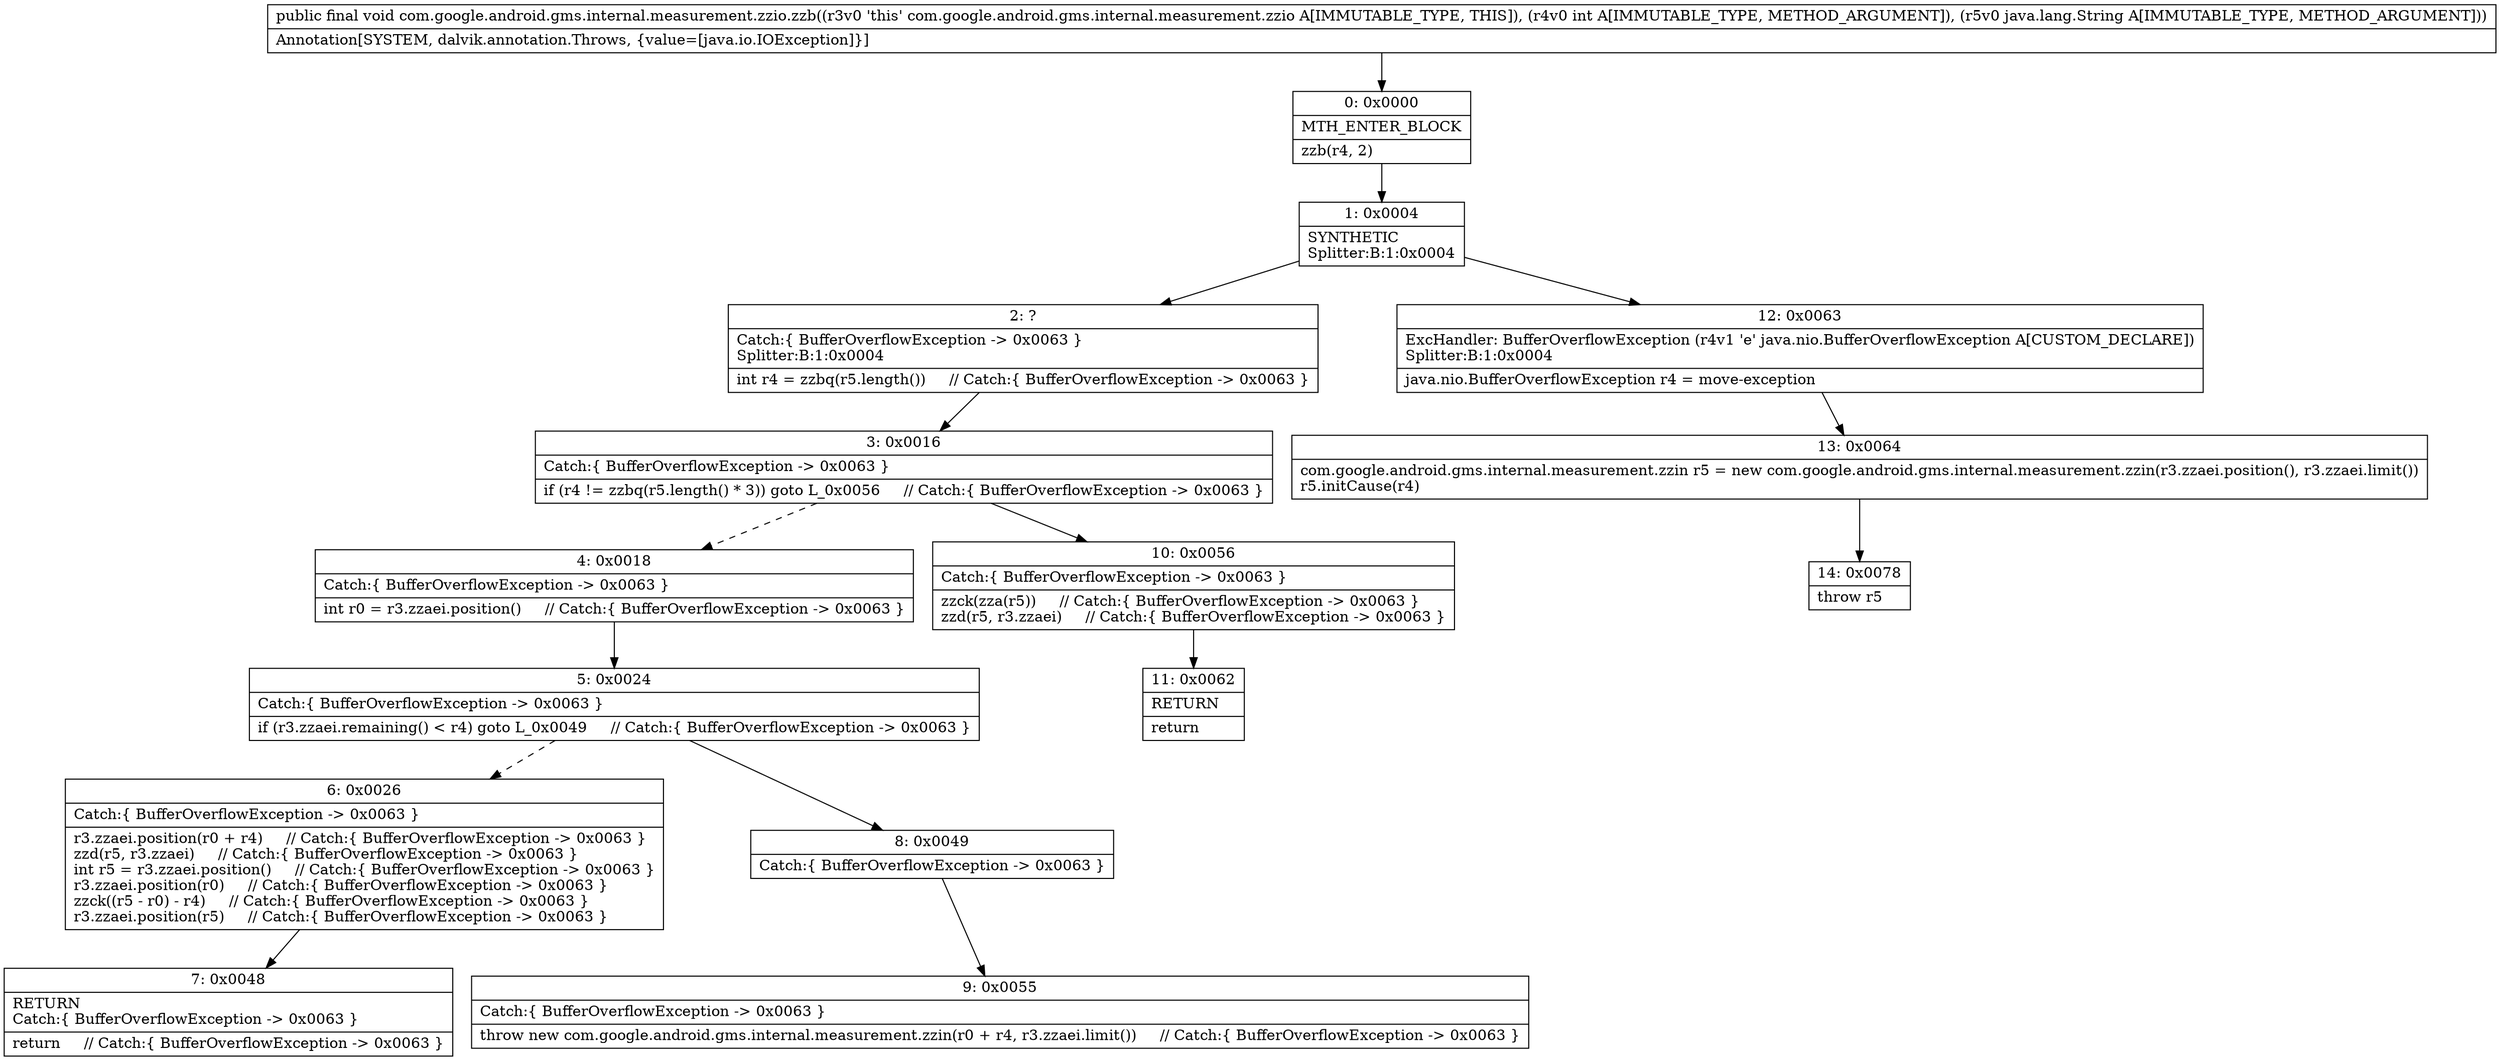 digraph "CFG forcom.google.android.gms.internal.measurement.zzio.zzb(ILjava\/lang\/String;)V" {
Node_0 [shape=record,label="{0\:\ 0x0000|MTH_ENTER_BLOCK\l|zzb(r4, 2)\l}"];
Node_1 [shape=record,label="{1\:\ 0x0004|SYNTHETIC\lSplitter:B:1:0x0004\l}"];
Node_2 [shape=record,label="{2\:\ ?|Catch:\{ BufferOverflowException \-\> 0x0063 \}\lSplitter:B:1:0x0004\l|int r4 = zzbq(r5.length())     \/\/ Catch:\{ BufferOverflowException \-\> 0x0063 \}\l}"];
Node_3 [shape=record,label="{3\:\ 0x0016|Catch:\{ BufferOverflowException \-\> 0x0063 \}\l|if (r4 != zzbq(r5.length() * 3)) goto L_0x0056     \/\/ Catch:\{ BufferOverflowException \-\> 0x0063 \}\l}"];
Node_4 [shape=record,label="{4\:\ 0x0018|Catch:\{ BufferOverflowException \-\> 0x0063 \}\l|int r0 = r3.zzaei.position()     \/\/ Catch:\{ BufferOverflowException \-\> 0x0063 \}\l}"];
Node_5 [shape=record,label="{5\:\ 0x0024|Catch:\{ BufferOverflowException \-\> 0x0063 \}\l|if (r3.zzaei.remaining() \< r4) goto L_0x0049     \/\/ Catch:\{ BufferOverflowException \-\> 0x0063 \}\l}"];
Node_6 [shape=record,label="{6\:\ 0x0026|Catch:\{ BufferOverflowException \-\> 0x0063 \}\l|r3.zzaei.position(r0 + r4)     \/\/ Catch:\{ BufferOverflowException \-\> 0x0063 \}\lzzd(r5, r3.zzaei)     \/\/ Catch:\{ BufferOverflowException \-\> 0x0063 \}\lint r5 = r3.zzaei.position()     \/\/ Catch:\{ BufferOverflowException \-\> 0x0063 \}\lr3.zzaei.position(r0)     \/\/ Catch:\{ BufferOverflowException \-\> 0x0063 \}\lzzck((r5 \- r0) \- r4)     \/\/ Catch:\{ BufferOverflowException \-\> 0x0063 \}\lr3.zzaei.position(r5)     \/\/ Catch:\{ BufferOverflowException \-\> 0x0063 \}\l}"];
Node_7 [shape=record,label="{7\:\ 0x0048|RETURN\lCatch:\{ BufferOverflowException \-\> 0x0063 \}\l|return     \/\/ Catch:\{ BufferOverflowException \-\> 0x0063 \}\l}"];
Node_8 [shape=record,label="{8\:\ 0x0049|Catch:\{ BufferOverflowException \-\> 0x0063 \}\l}"];
Node_9 [shape=record,label="{9\:\ 0x0055|Catch:\{ BufferOverflowException \-\> 0x0063 \}\l|throw new com.google.android.gms.internal.measurement.zzin(r0 + r4, r3.zzaei.limit())     \/\/ Catch:\{ BufferOverflowException \-\> 0x0063 \}\l}"];
Node_10 [shape=record,label="{10\:\ 0x0056|Catch:\{ BufferOverflowException \-\> 0x0063 \}\l|zzck(zza(r5))     \/\/ Catch:\{ BufferOverflowException \-\> 0x0063 \}\lzzd(r5, r3.zzaei)     \/\/ Catch:\{ BufferOverflowException \-\> 0x0063 \}\l}"];
Node_11 [shape=record,label="{11\:\ 0x0062|RETURN\l|return\l}"];
Node_12 [shape=record,label="{12\:\ 0x0063|ExcHandler: BufferOverflowException (r4v1 'e' java.nio.BufferOverflowException A[CUSTOM_DECLARE])\lSplitter:B:1:0x0004\l|java.nio.BufferOverflowException r4 = move\-exception\l}"];
Node_13 [shape=record,label="{13\:\ 0x0064|com.google.android.gms.internal.measurement.zzin r5 = new com.google.android.gms.internal.measurement.zzin(r3.zzaei.position(), r3.zzaei.limit())\lr5.initCause(r4)\l}"];
Node_14 [shape=record,label="{14\:\ 0x0078|throw r5\l}"];
MethodNode[shape=record,label="{public final void com.google.android.gms.internal.measurement.zzio.zzb((r3v0 'this' com.google.android.gms.internal.measurement.zzio A[IMMUTABLE_TYPE, THIS]), (r4v0 int A[IMMUTABLE_TYPE, METHOD_ARGUMENT]), (r5v0 java.lang.String A[IMMUTABLE_TYPE, METHOD_ARGUMENT]))  | Annotation[SYSTEM, dalvik.annotation.Throws, \{value=[java.io.IOException]\}]\l}"];
MethodNode -> Node_0;
Node_0 -> Node_1;
Node_1 -> Node_2;
Node_1 -> Node_12;
Node_2 -> Node_3;
Node_3 -> Node_4[style=dashed];
Node_3 -> Node_10;
Node_4 -> Node_5;
Node_5 -> Node_6[style=dashed];
Node_5 -> Node_8;
Node_6 -> Node_7;
Node_8 -> Node_9;
Node_10 -> Node_11;
Node_12 -> Node_13;
Node_13 -> Node_14;
}

